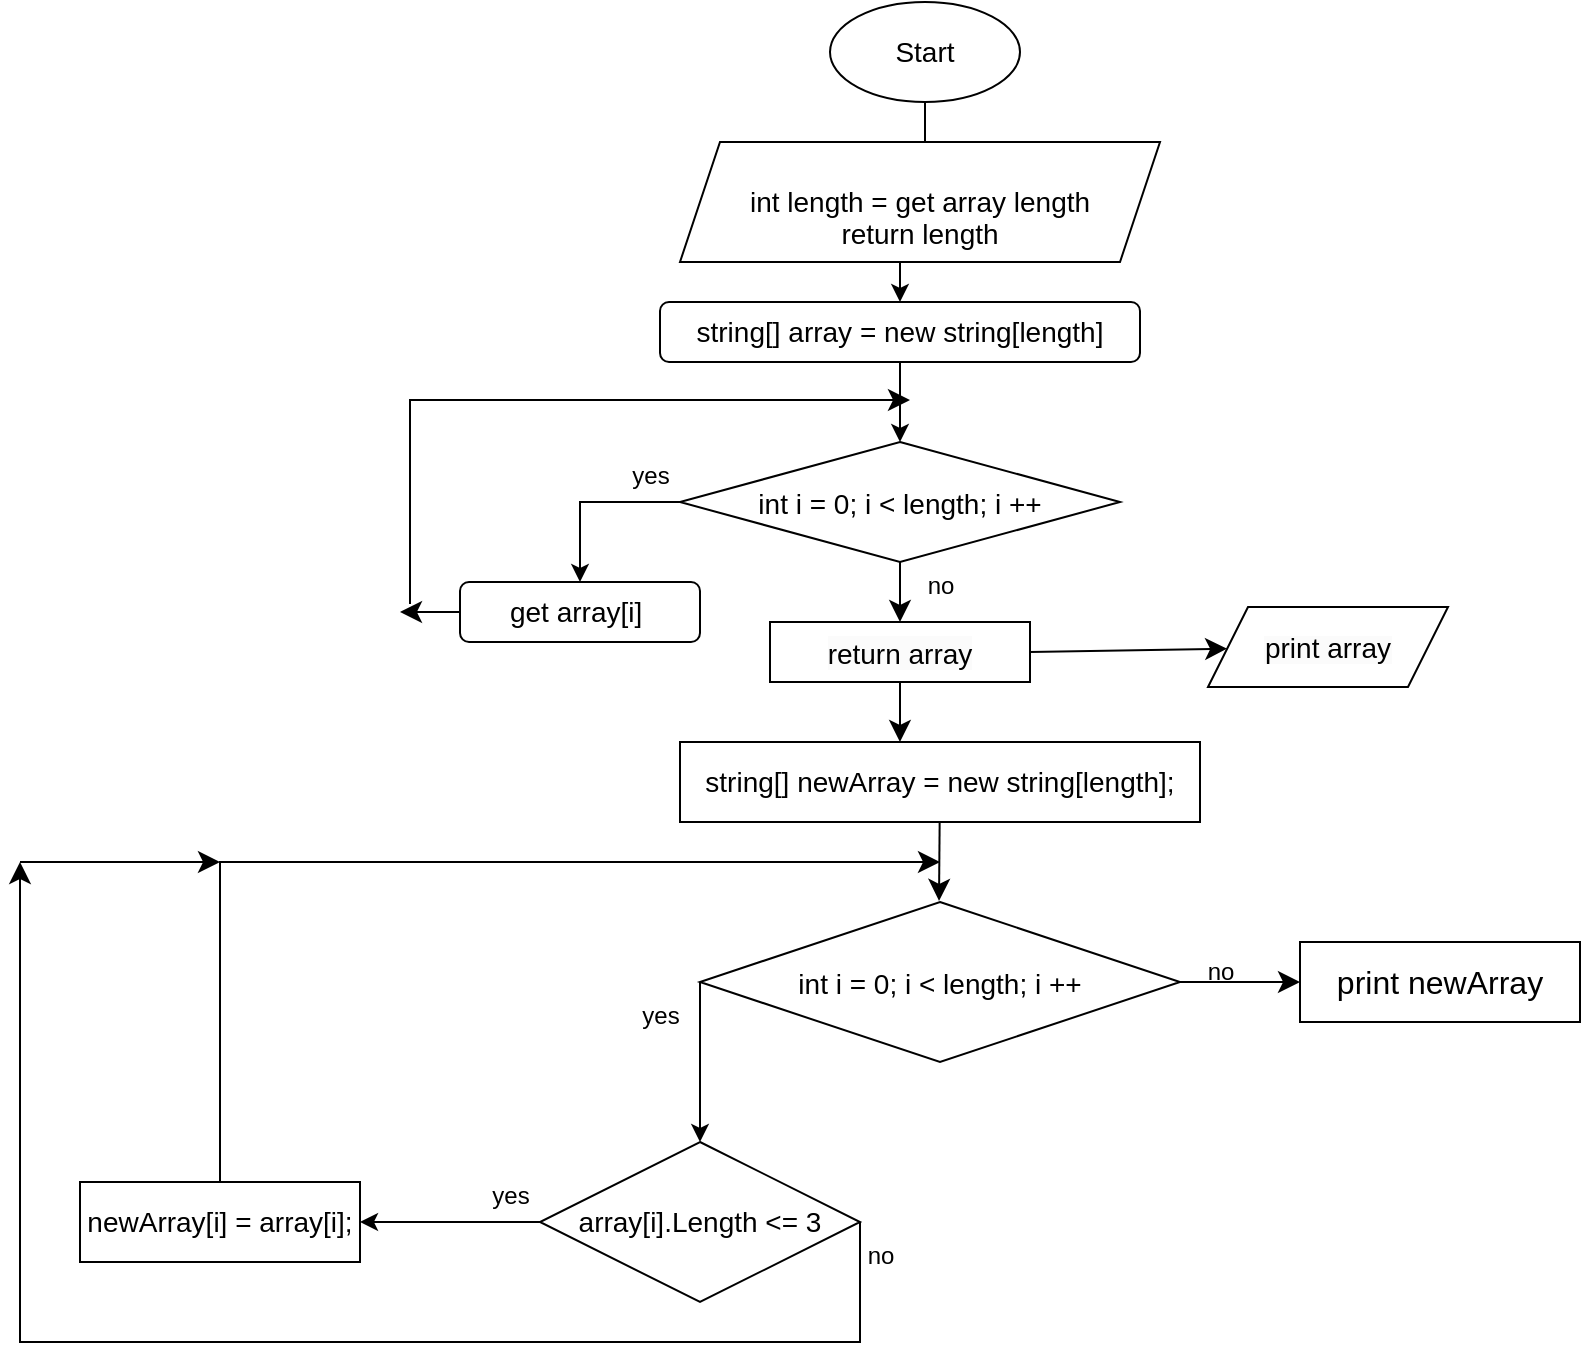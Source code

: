 <mxfile version="21.6.7" type="device">
  <diagram id="C5RBs43oDa-KdzZeNtuy" name="Page-1">
    <mxGraphModel dx="1877" dy="1768" grid="1" gridSize="10" guides="1" tooltips="1" connect="1" arrows="1" fold="1" page="1" pageScale="1" pageWidth="827" pageHeight="1169" math="0" shadow="0">
      <root>
        <mxCell id="WIyWlLk6GJQsqaUBKTNV-0" />
        <mxCell id="WIyWlLk6GJQsqaUBKTNV-1" parent="WIyWlLk6GJQsqaUBKTNV-0" />
        <mxCell id="7E9JX5re8nlMX-fxKxfN-16" value="" style="edgeStyle=orthogonalEdgeStyle;rounded=0;orthogonalLoop=1;jettySize=auto;html=1;entryX=0.5;entryY=0;entryDx=0;entryDy=0;" parent="WIyWlLk6GJQsqaUBKTNV-1" source="WIyWlLk6GJQsqaUBKTNV-3" target="ZmxmV_3X6y-pQsgkO_bl-21" edge="1">
          <mxGeometry relative="1" as="geometry">
            <mxPoint x="260" y="60" as="targetPoint" />
          </mxGeometry>
        </mxCell>
        <mxCell id="WIyWlLk6GJQsqaUBKTNV-3" value="&lt;font style=&quot;font-size: 14px;&quot;&gt;string[] array = new string[length]&lt;/font&gt;" style="rounded=1;whiteSpace=wrap;html=1;fontSize=12;glass=0;strokeWidth=1;shadow=0;" parent="WIyWlLk6GJQsqaUBKTNV-1" vertex="1">
          <mxGeometry x="140" width="240" height="30" as="geometry" />
        </mxCell>
        <mxCell id="ZmxmV_3X6y-pQsgkO_bl-45" style="edgeStyle=none;curved=1;rounded=0;orthogonalLoop=1;jettySize=auto;html=1;exitX=0;exitY=0.5;exitDx=0;exitDy=0;fontSize=12;startSize=8;endSize=8;" edge="1" parent="WIyWlLk6GJQsqaUBKTNV-1" source="WIyWlLk6GJQsqaUBKTNV-12">
          <mxGeometry relative="1" as="geometry">
            <mxPoint x="10" y="155" as="targetPoint" />
          </mxGeometry>
        </mxCell>
        <mxCell id="WIyWlLk6GJQsqaUBKTNV-12" value="&lt;font style=&quot;font-size: 14px;&quot;&gt;get array[i]&amp;nbsp;&lt;/font&gt;" style="rounded=1;whiteSpace=wrap;html=1;fontSize=12;glass=0;strokeWidth=1;shadow=0;" parent="WIyWlLk6GJQsqaUBKTNV-1" vertex="1">
          <mxGeometry x="40" y="140" width="120" height="30" as="geometry" />
        </mxCell>
        <mxCell id="7E9JX5re8nlMX-fxKxfN-1" style="edgeStyle=orthogonalEdgeStyle;rounded=0;orthogonalLoop=1;jettySize=auto;html=1;entryX=0.5;entryY=0;entryDx=0;entryDy=0;" parent="WIyWlLk6GJQsqaUBKTNV-1" source="7E9JX5re8nlMX-fxKxfN-0" target="WIyWlLk6GJQsqaUBKTNV-3" edge="1">
          <mxGeometry relative="1" as="geometry" />
        </mxCell>
        <mxCell id="7E9JX5re8nlMX-fxKxfN-0" value="&lt;font style=&quot;font-size: 14px;&quot;&gt;Start&lt;/font&gt;" style="ellipse;whiteSpace=wrap;html=1;" parent="WIyWlLk6GJQsqaUBKTNV-1" vertex="1">
          <mxGeometry x="225" y="-150" width="95" height="50" as="geometry" />
        </mxCell>
        <mxCell id="7E9JX5re8nlMX-fxKxfN-10" style="edgeStyle=orthogonalEdgeStyle;rounded=0;orthogonalLoop=1;jettySize=auto;html=1;entryX=0.5;entryY=0;entryDx=0;entryDy=0;exitX=0;exitY=0.5;exitDx=0;exitDy=0;" parent="WIyWlLk6GJQsqaUBKTNV-1" source="ZmxmV_3X6y-pQsgkO_bl-21" target="WIyWlLk6GJQsqaUBKTNV-12" edge="1">
          <mxGeometry relative="1" as="geometry">
            <mxPoint x="260" y="100" as="sourcePoint" />
          </mxGeometry>
        </mxCell>
        <mxCell id="7E9JX5re8nlMX-fxKxfN-4" value="&lt;p&gt;&lt;font style=&quot;font-size: 12px;&quot;&gt;&lt;/font&gt;&lt;/p&gt;&lt;p style=&quot;margin-bottom: 0cm; line-height: normal; font-size: 14px;&quot; class=&quot;MsoNormal&quot;&gt;int length = get array length&lt;span style=&quot;border-color: var(--border-color);&quot;&gt;&lt;span style=&quot;border-color:var(--border-color)&quot;&gt;&lt;br style=&quot;border-color:&lt;br/&gt;var(--border-color)&quot;&gt;return length&lt;/span&gt;&lt;/span&gt;&lt;/p&gt;" style="shape=parallelogram;perimeter=parallelogramPerimeter;whiteSpace=wrap;html=1;fixedSize=1;" parent="WIyWlLk6GJQsqaUBKTNV-1" vertex="1">
          <mxGeometry x="150" y="-80" width="240" height="60" as="geometry" />
        </mxCell>
        <mxCell id="7E9JX5re8nlMX-fxKxfN-8" style="edgeStyle=orthogonalEdgeStyle;rounded=0;orthogonalLoop=1;jettySize=auto;html=1;exitX=0.5;exitY=1;exitDx=0;exitDy=0;" parent="WIyWlLk6GJQsqaUBKTNV-1" source="7E9JX5re8nlMX-fxKxfN-4" target="7E9JX5re8nlMX-fxKxfN-4" edge="1">
          <mxGeometry relative="1" as="geometry" />
        </mxCell>
        <mxCell id="7E9JX5re8nlMX-fxKxfN-9" value="&lt;span style=&quot;color: rgb(0, 0, 0); font-family: Helvetica; font-style: normal; font-variant-ligatures: normal; font-variant-caps: normal; font-weight: 400; letter-spacing: normal; orphans: 2; text-align: center; text-indent: 0px; text-transform: none; widows: 2; word-spacing: 0px; -webkit-text-stroke-width: 0px; background-color: rgb(251, 251, 251); text-decoration-thickness: initial; text-decoration-style: initial; text-decoration-color: initial; float: none; display: inline !important;&quot;&gt;&lt;font style=&quot;font-size: 14px;&quot;&gt;print array&lt;/font&gt;&lt;/span&gt;" style="shape=parallelogram;perimeter=parallelogramPerimeter;whiteSpace=wrap;html=1;fixedSize=1;" parent="WIyWlLk6GJQsqaUBKTNV-1" vertex="1">
          <mxGeometry x="414" y="152.5" width="120" height="40" as="geometry" />
        </mxCell>
        <mxCell id="7E9JX5re8nlMX-fxKxfN-13" style="edgeStyle=orthogonalEdgeStyle;rounded=0;orthogonalLoop=1;jettySize=auto;html=1;exitX=0.5;exitY=1;exitDx=0;exitDy=0;" parent="WIyWlLk6GJQsqaUBKTNV-1" source="7E9JX5re8nlMX-fxKxfN-9" target="7E9JX5re8nlMX-fxKxfN-9" edge="1">
          <mxGeometry relative="1" as="geometry" />
        </mxCell>
        <mxCell id="ZmxmV_3X6y-pQsgkO_bl-3" style="edgeStyle=none;curved=1;rounded=0;orthogonalLoop=1;jettySize=auto;html=1;entryX=0.578;entryY=-0.014;entryDx=0;entryDy=0;entryPerimeter=0;fontSize=12;startSize=8;endSize=8;" edge="1" parent="WIyWlLk6GJQsqaUBKTNV-1" source="7E9JX5re8nlMX-fxKxfN-14">
          <mxGeometry relative="1" as="geometry">
            <mxPoint x="279.5" y="299.44" as="targetPoint" />
          </mxGeometry>
        </mxCell>
        <mxCell id="7E9JX5re8nlMX-fxKxfN-14" value="&lt;p style=&quot;font-size: 14px;&quot; class=&quot;MsoNormal&quot;&gt;&lt;font style=&quot;font-size: 14px;&quot;&gt;string&lt;span style=&quot;line-height: 107%; background-image: initial; background-position: initial; background-size: initial; background-repeat: initial; background-attachment: initial; background-origin: initial; background-clip: initial;&quot; lang=&quot;EN-US&quot;&gt;&lt;span style=&quot;border-color: var(--border-color);&quot;&gt;[]&amp;nbsp;&lt;/span&gt;&lt;span style=&quot;border-color: var(--border-color);&quot;&gt;newArray&lt;/span&gt;&lt;/span&gt;&lt;span style=&quot;line-height: 107%; background-image: initial; background-position: initial; background-size: initial; background-repeat: initial; background-attachment: initial; background-origin: initial; background-clip: initial;&quot; lang=&quot;EN-US&quot;&gt;&amp;nbsp;&lt;/span&gt;&lt;span style=&quot;line-height: 107%; background-image: initial; background-position: initial; background-size: initial; background-repeat: initial; background-attachment: initial; background-origin: initial; background-clip: initial;&quot; lang=&quot;EN-US&quot;&gt;=&lt;/span&gt;&lt;span style=&quot;line-height: 107%; background-image: initial; background-position: initial; background-size: initial; background-repeat: initial; background-attachment: initial; background-origin: initial; background-clip: initial;&quot; lang=&quot;EN-US&quot;&gt;&lt;span style=&quot;border-color: var(--border-color);&quot;&gt;&amp;nbsp;&lt;/span&gt;&lt;span style=&quot;border-color: var(--border-color);&quot;&gt;new&lt;/span&gt;&lt;span style=&quot;border-color: var(--border-color);&quot;&gt;&amp;nbsp;&lt;/span&gt;&lt;/span&gt;&lt;span style=&quot;line-height: 107%; background-image: initial; background-position: initial; background-size: initial; background-repeat: initial; background-attachment: initial; background-origin: initial; background-clip: initial;&quot; lang=&quot;EN-US&quot;&gt;string&lt;/span&gt;&lt;span style=&quot;line-height: 107%; background-image: initial; background-position: initial; background-size: initial; background-repeat: initial; background-attachment: initial; background-origin: initial; background-clip: initial;&quot; lang=&quot;EN-US&quot;&gt;&lt;span style=&quot;border-color: var(--border-color);&quot;&gt;[&lt;/span&gt;&lt;span style=&quot;border-color: var(--border-color);&quot;&gt;length&lt;/span&gt;&lt;/span&gt;&lt;span style=&quot;line-height: 107%; background-image: initial; background-position: initial; background-size: initial; background-repeat: initial; background-attachment: initial; background-origin: initial; background-clip: initial;&quot; lang=&quot;EN-US&quot;&gt;];&lt;/span&gt;&lt;/font&gt;&lt;span lang=&quot;EN-US&quot;&gt;&lt;/span&gt;&lt;/p&gt;" style="rounded=0;whiteSpace=wrap;html=1;" parent="WIyWlLk6GJQsqaUBKTNV-1" vertex="1">
          <mxGeometry x="150" y="220" width="260" height="40" as="geometry" />
        </mxCell>
        <mxCell id="7E9JX5re8nlMX-fxKxfN-24" style="edgeStyle=orthogonalEdgeStyle;rounded=0;orthogonalLoop=1;jettySize=auto;html=1;entryX=0.5;entryY=0;entryDx=0;entryDy=0;exitX=0;exitY=0.5;exitDx=0;exitDy=0;" parent="WIyWlLk6GJQsqaUBKTNV-1" source="ZmxmV_3X6y-pQsgkO_bl-25" target="7E9JX5re8nlMX-fxKxfN-21" edge="1">
          <mxGeometry relative="1" as="geometry">
            <mxPoint x="260" y="340" as="sourcePoint" />
            <Array as="points">
              <mxPoint x="160" y="410" />
              <mxPoint x="160" y="410" />
            </Array>
          </mxGeometry>
        </mxCell>
        <mxCell id="7E9JX5re8nlMX-fxKxfN-26" style="edgeStyle=orthogonalEdgeStyle;rounded=0;orthogonalLoop=1;jettySize=auto;html=1;exitX=0;exitY=0.5;exitDx=0;exitDy=0;entryX=1;entryY=0.5;entryDx=0;entryDy=0;" parent="WIyWlLk6GJQsqaUBKTNV-1" source="7E9JX5re8nlMX-fxKxfN-21" target="7E9JX5re8nlMX-fxKxfN-25" edge="1">
          <mxGeometry relative="1" as="geometry" />
        </mxCell>
        <mxCell id="7E9JX5re8nlMX-fxKxfN-21" value="&lt;p class=&quot;MsoNormal&quot;&gt;&lt;font style=&quot;font-size: 14px;&quot;&gt;array[i].Length &amp;lt;= 3&lt;/font&gt;&lt;/p&gt;" style="rhombus;whiteSpace=wrap;html=1;" parent="WIyWlLk6GJQsqaUBKTNV-1" vertex="1">
          <mxGeometry x="80" y="420" width="160" height="80" as="geometry" />
        </mxCell>
        <mxCell id="7E9JX5re8nlMX-fxKxfN-25" value="&lt;p class=&quot;MsoNormal&quot;&gt;&lt;font style=&quot;font-size: 14px;&quot;&gt;newArray[i] = array[i];&lt;/font&gt;&lt;span lang=&quot;EN-US&quot;&gt;&lt;/span&gt;&lt;/p&gt;" style="whiteSpace=wrap;html=1;" parent="WIyWlLk6GJQsqaUBKTNV-1" vertex="1">
          <mxGeometry x="-150" y="440" width="140" height="40" as="geometry" />
        </mxCell>
        <mxCell id="ZmxmV_3X6y-pQsgkO_bl-6" value="&lt;font style=&quot;font-size: 12px;&quot;&gt;yes&lt;/font&gt;" style="text;html=1;align=center;verticalAlign=middle;resizable=0;points=[];autosize=1;strokeColor=none;fillColor=none;fontSize=16;" vertex="1" parent="WIyWlLk6GJQsqaUBKTNV-1">
          <mxGeometry x="45" y="430" width="40" height="30" as="geometry" />
        </mxCell>
        <mxCell id="ZmxmV_3X6y-pQsgkO_bl-8" value="print newArray" style="rounded=0;whiteSpace=wrap;html=1;fontSize=16;" vertex="1" parent="WIyWlLk6GJQsqaUBKTNV-1">
          <mxGeometry x="460" y="320" width="140" height="40" as="geometry" />
        </mxCell>
        <mxCell id="ZmxmV_3X6y-pQsgkO_bl-12" value="" style="edgeStyle=elbowEdgeStyle;elbow=vertical;endArrow=classic;html=1;curved=0;rounded=0;endSize=8;startSize=8;fontSize=12;exitX=0.5;exitY=0;exitDx=0;exitDy=0;" edge="1" parent="WIyWlLk6GJQsqaUBKTNV-1" source="7E9JX5re8nlMX-fxKxfN-25">
          <mxGeometry width="50" height="50" relative="1" as="geometry">
            <mxPoint x="-80" y="430" as="sourcePoint" />
            <mxPoint x="280" y="280" as="targetPoint" />
            <Array as="points">
              <mxPoint y="280" />
              <mxPoint x="-40" y="330" />
              <mxPoint x="20" y="390" />
              <mxPoint x="50" y="540" />
            </Array>
          </mxGeometry>
        </mxCell>
        <mxCell id="ZmxmV_3X6y-pQsgkO_bl-20" value="&lt;font style=&quot;font-size: 12px;&quot;&gt;no&lt;/font&gt;" style="text;html=1;align=center;verticalAlign=middle;resizable=0;points=[];autosize=1;strokeColor=none;fillColor=none;fontSize=16;" vertex="1" parent="WIyWlLk6GJQsqaUBKTNV-1">
          <mxGeometry x="230" y="460" width="40" height="30" as="geometry" />
        </mxCell>
        <mxCell id="ZmxmV_3X6y-pQsgkO_bl-46" value="" style="edgeStyle=none;curved=1;rounded=0;orthogonalLoop=1;jettySize=auto;html=1;fontSize=12;startSize=8;endSize=8;exitX=1;exitY=0.5;exitDx=0;exitDy=0;" edge="1" parent="WIyWlLk6GJQsqaUBKTNV-1" source="ZmxmV_3X6y-pQsgkO_bl-41" target="7E9JX5re8nlMX-fxKxfN-9">
          <mxGeometry relative="1" as="geometry" />
        </mxCell>
        <mxCell id="ZmxmV_3X6y-pQsgkO_bl-57" style="edgeStyle=none;curved=1;rounded=0;orthogonalLoop=1;jettySize=auto;html=1;exitX=0.5;exitY=1;exitDx=0;exitDy=0;fontSize=12;startSize=8;endSize=8;" edge="1" parent="WIyWlLk6GJQsqaUBKTNV-1" source="ZmxmV_3X6y-pQsgkO_bl-21">
          <mxGeometry relative="1" as="geometry">
            <mxPoint x="260" y="160" as="targetPoint" />
          </mxGeometry>
        </mxCell>
        <mxCell id="ZmxmV_3X6y-pQsgkO_bl-21" value="&lt;p class=&quot;MsoNormal&quot;&gt;&lt;font style=&quot;font-size: 14px;&quot;&gt;int i = 0; i &amp;lt; length; i ++&lt;/font&gt;&lt;span style=&quot;font-size:8.0pt;line-height:107%;mso-ansi-language:EN-US&quot; lang=&quot;EN-US&quot;&gt;&lt;/span&gt;&lt;/p&gt;" style="rhombus;whiteSpace=wrap;html=1;fontSize=16;" vertex="1" parent="WIyWlLk6GJQsqaUBKTNV-1">
          <mxGeometry x="150" y="70" width="220" height="60" as="geometry" />
        </mxCell>
        <mxCell id="ZmxmV_3X6y-pQsgkO_bl-22" style="edgeStyle=none;curved=1;rounded=0;orthogonalLoop=1;jettySize=auto;html=1;entryX=0;entryY=0.5;entryDx=0;entryDy=0;fontSize=12;startSize=8;endSize=8;" edge="1" parent="WIyWlLk6GJQsqaUBKTNV-1" source="ZmxmV_3X6y-pQsgkO_bl-21" target="ZmxmV_3X6y-pQsgkO_bl-21">
          <mxGeometry relative="1" as="geometry" />
        </mxCell>
        <mxCell id="ZmxmV_3X6y-pQsgkO_bl-24" value="&lt;font style=&quot;font-size: 12px;&quot;&gt;yes&lt;/font&gt;" style="text;html=1;align=center;verticalAlign=middle;resizable=0;points=[];autosize=1;strokeColor=none;fillColor=none;fontSize=16;" vertex="1" parent="WIyWlLk6GJQsqaUBKTNV-1">
          <mxGeometry x="115" y="70" width="40" height="30" as="geometry" />
        </mxCell>
        <mxCell id="ZmxmV_3X6y-pQsgkO_bl-29" style="edgeStyle=none;curved=1;rounded=0;orthogonalLoop=1;jettySize=auto;html=1;exitX=1;exitY=0.5;exitDx=0;exitDy=0;entryX=0;entryY=0.5;entryDx=0;entryDy=0;fontSize=12;startSize=8;endSize=8;" edge="1" parent="WIyWlLk6GJQsqaUBKTNV-1" source="ZmxmV_3X6y-pQsgkO_bl-25" target="ZmxmV_3X6y-pQsgkO_bl-8">
          <mxGeometry relative="1" as="geometry" />
        </mxCell>
        <mxCell id="ZmxmV_3X6y-pQsgkO_bl-25" value="&lt;font style=&quot;font-size: 14px;&quot;&gt;int i = 0; i &amp;lt; length;&amp;nbsp;i ++&lt;/font&gt;" style="rhombus;whiteSpace=wrap;html=1;fontSize=16;" vertex="1" parent="WIyWlLk6GJQsqaUBKTNV-1">
          <mxGeometry x="160" y="300" width="240" height="80" as="geometry" />
        </mxCell>
        <mxCell id="ZmxmV_3X6y-pQsgkO_bl-27" value="&lt;font style=&quot;font-size: 12px;&quot;&gt;yes&lt;/font&gt;" style="text;html=1;align=center;verticalAlign=middle;resizable=0;points=[];autosize=1;strokeColor=none;fillColor=none;fontSize=16;" vertex="1" parent="WIyWlLk6GJQsqaUBKTNV-1">
          <mxGeometry x="120" y="340" width="40" height="30" as="geometry" />
        </mxCell>
        <mxCell id="ZmxmV_3X6y-pQsgkO_bl-30" value="&lt;font style=&quot;font-size: 12px;&quot;&gt;no&lt;/font&gt;" style="text;html=1;align=center;verticalAlign=middle;resizable=0;points=[];autosize=1;strokeColor=none;fillColor=none;fontSize=16;" vertex="1" parent="WIyWlLk6GJQsqaUBKTNV-1">
          <mxGeometry x="400" y="318" width="40" height="30" as="geometry" />
        </mxCell>
        <mxCell id="ZmxmV_3X6y-pQsgkO_bl-33" value="" style="edgeStyle=elbowEdgeStyle;elbow=vertical;endArrow=classic;html=1;curved=0;rounded=0;endSize=8;startSize=8;fontSize=12;exitX=1;exitY=0.5;exitDx=0;exitDy=0;" edge="1" parent="WIyWlLk6GJQsqaUBKTNV-1" source="7E9JX5re8nlMX-fxKxfN-21">
          <mxGeometry width="50" height="50" relative="1" as="geometry">
            <mxPoint x="150" y="550" as="sourcePoint" />
            <mxPoint x="-180" y="280" as="targetPoint" />
            <Array as="points">
              <mxPoint x="30" y="520" />
            </Array>
          </mxGeometry>
        </mxCell>
        <mxCell id="ZmxmV_3X6y-pQsgkO_bl-34" value="" style="endArrow=classic;html=1;rounded=0;fontSize=12;startSize=8;endSize=8;curved=1;" edge="1" parent="WIyWlLk6GJQsqaUBKTNV-1">
          <mxGeometry width="50" height="50" relative="1" as="geometry">
            <mxPoint x="-180" y="280" as="sourcePoint" />
            <mxPoint x="-80" y="280" as="targetPoint" />
          </mxGeometry>
        </mxCell>
        <mxCell id="ZmxmV_3X6y-pQsgkO_bl-35" style="edgeStyle=none;curved=1;rounded=0;orthogonalLoop=1;jettySize=auto;html=1;exitX=1;exitY=0.5;exitDx=0;exitDy=0;fontSize=12;startSize=8;endSize=8;" edge="1" parent="WIyWlLk6GJQsqaUBKTNV-1" source="7E9JX5re8nlMX-fxKxfN-4" target="7E9JX5re8nlMX-fxKxfN-4">
          <mxGeometry relative="1" as="geometry" />
        </mxCell>
        <mxCell id="ZmxmV_3X6y-pQsgkO_bl-36" style="edgeStyle=none;curved=1;rounded=0;orthogonalLoop=1;jettySize=auto;html=1;exitX=1;exitY=0.5;exitDx=0;exitDy=0;fontSize=12;startSize=8;endSize=8;" edge="1" parent="WIyWlLk6GJQsqaUBKTNV-1" source="7E9JX5re8nlMX-fxKxfN-4" target="7E9JX5re8nlMX-fxKxfN-4">
          <mxGeometry relative="1" as="geometry" />
        </mxCell>
        <mxCell id="ZmxmV_3X6y-pQsgkO_bl-40" value="&lt;font style=&quot;font-size: 12px;&quot;&gt;no&lt;/font&gt;" style="text;html=1;align=center;verticalAlign=middle;resizable=0;points=[];autosize=1;strokeColor=none;fillColor=none;fontSize=16;" vertex="1" parent="WIyWlLk6GJQsqaUBKTNV-1">
          <mxGeometry x="260" y="125" width="40" height="30" as="geometry" />
        </mxCell>
        <mxCell id="ZmxmV_3X6y-pQsgkO_bl-62" style="edgeStyle=none;curved=1;rounded=0;orthogonalLoop=1;jettySize=auto;html=1;exitX=0.5;exitY=1;exitDx=0;exitDy=0;fontSize=12;startSize=8;endSize=8;entryX=0.423;entryY=0;entryDx=0;entryDy=0;entryPerimeter=0;" edge="1" parent="WIyWlLk6GJQsqaUBKTNV-1" source="ZmxmV_3X6y-pQsgkO_bl-41" target="7E9JX5re8nlMX-fxKxfN-14">
          <mxGeometry relative="1" as="geometry">
            <mxPoint x="260" y="210" as="targetPoint" />
          </mxGeometry>
        </mxCell>
        <mxCell id="ZmxmV_3X6y-pQsgkO_bl-41" value="&lt;span style=&quot;color: rgb(0, 0, 0); font-family: Helvetica; font-style: normal; font-variant-ligatures: normal; font-variant-caps: normal; font-weight: 400; letter-spacing: normal; orphans: 2; text-align: center; text-indent: 0px; text-transform: none; widows: 2; word-spacing: 0px; -webkit-text-stroke-width: 0px; background-color: rgb(251, 251, 251); text-decoration-thickness: initial; text-decoration-style: initial; text-decoration-color: initial; float: none; display: inline !important;&quot;&gt;&lt;font style=&quot;font-size: 14px;&quot;&gt;return array&lt;/font&gt;&lt;/span&gt;" style="rounded=0;whiteSpace=wrap;html=1;fontSize=16;" vertex="1" parent="WIyWlLk6GJQsqaUBKTNV-1">
          <mxGeometry x="195" y="160" width="130" height="30" as="geometry" />
        </mxCell>
        <mxCell id="ZmxmV_3X6y-pQsgkO_bl-43" value="" style="edgeStyle=elbowEdgeStyle;elbow=vertical;endArrow=classic;html=1;curved=0;rounded=0;endSize=8;startSize=8;fontSize=12;" edge="1" parent="WIyWlLk6GJQsqaUBKTNV-1">
          <mxGeometry width="50" height="50" relative="1" as="geometry">
            <mxPoint x="15" y="151" as="sourcePoint" />
            <mxPoint x="265" y="49" as="targetPoint" />
            <Array as="points">
              <mxPoint x="145" y="49" />
            </Array>
          </mxGeometry>
        </mxCell>
        <mxCell id="ZmxmV_3X6y-pQsgkO_bl-51" style="edgeStyle=none;curved=1;rounded=0;orthogonalLoop=1;jettySize=auto;html=1;exitX=0.75;exitY=1;exitDx=0;exitDy=0;fontSize=12;startSize=8;endSize=8;" edge="1" parent="WIyWlLk6GJQsqaUBKTNV-1" source="ZmxmV_3X6y-pQsgkO_bl-41" target="ZmxmV_3X6y-pQsgkO_bl-41">
          <mxGeometry relative="1" as="geometry" />
        </mxCell>
      </root>
    </mxGraphModel>
  </diagram>
</mxfile>
